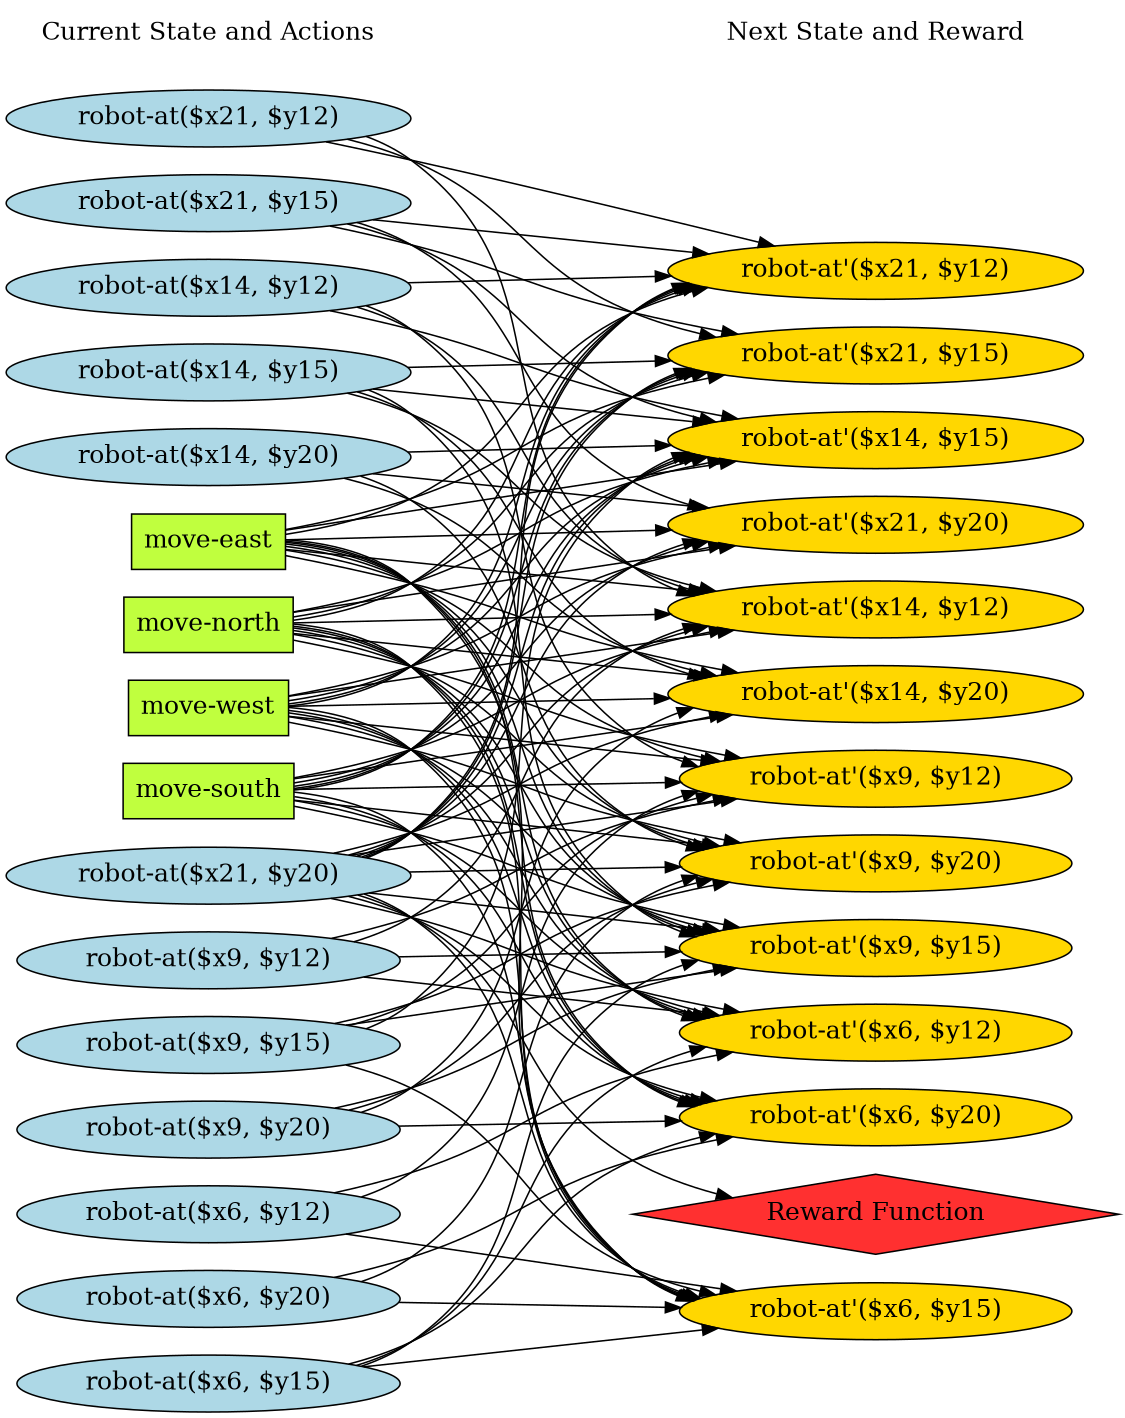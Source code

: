 digraph G {
	graph [bb="0,0,723.04,910.38",
		fontname=Helvetica,
		fontsize=16,
		rankdir=LR,
		ranksep=2.00,
		ratio=auto,
		size="7.5,10"
	];
	node [fontsize=16,
		label="\N"
	];
	{
		graph [rank=same];
		"robot-at($x14, $y15)"	[color=black,
			fillcolor=lightblue,
			height=0.51069,
			pos="131.52,673.38",
			shape=ellipse,
			style=filled,
			width=3.6534];
		"robot-at($x21, $y15)"	[color=black,
			fillcolor=lightblue,
			height=0.51069,
			pos="131.52,783.38",
			shape=ellipse,
			style=filled,
			width=3.6534];
		"Current State and Actions"	[color=black,
			fillcolor=white,
			height=0.5,
			pos="131.52,892.38",
			shape=plaintext,
			style=bold,
			width=3.2361];
		"move-east"	[color=black,
			fillcolor=olivedrab1,
			height=0.5,
			pos="131.52,564.38",
			shape=box,
			style=filled,
			width=1.3889];
		"robot-at($x9, $y15)"	[color=black,
			fillcolor=lightblue,
			height=0.51069,
			pos="131.52,238.38",
			shape=ellipse,
			style=filled,
			width=3.457];
		"move-north"	[color=black,
			fillcolor=olivedrab1,
			height=0.5,
			pos="131.52,510.38",
			shape=box,
			style=filled,
			width=1.5278];
		"move-west"	[color=black,
			fillcolor=olivedrab1,
			height=0.5,
			pos="131.52,456.38",
			shape=box,
			style=filled,
			width=1.4444];
		"robot-at($x6, $y15)"	[color=black,
			fillcolor=lightblue,
			height=0.51069,
			pos="131.52,18.385",
			shape=ellipse,
			style=filled,
			width=3.457];
		"robot-at($x14, $y12)"	[color=black,
			fillcolor=lightblue,
			height=0.51069,
			pos="131.52,728.38",
			shape=ellipse,
			style=filled,
			width=3.6534];
		"robot-at($x6, $y20)"	[color=black,
			fillcolor=lightblue,
			height=0.51069,
			pos="131.52,73.385",
			shape=ellipse,
			style=filled,
			width=3.457];
		"robot-at($x21, $y12)"	[color=black,
			fillcolor=lightblue,
			height=0.51069,
			pos="131.52,838.38",
			shape=ellipse,
			style=filled,
			width=3.6534];
		"robot-at($x14, $y20)"	[color=black,
			fillcolor=lightblue,
			height=0.51069,
			pos="131.52,618.38",
			shape=ellipse,
			style=filled,
			width=3.6534];
		"robot-at($x21, $y20)"	[color=black,
			fillcolor=lightblue,
			height=0.51069,
			pos="131.52,348.38",
			shape=ellipse,
			style=filled,
			width=3.6534];
		"move-south"	[color=black,
			fillcolor=olivedrab1,
			height=0.5,
			pos="131.52,402.38",
			shape=box,
			style=filled,
			width=1.5417];
		"robot-at($x9, $y20)"	[color=black,
			fillcolor=lightblue,
			height=0.51069,
			pos="131.52,183.38",
			shape=ellipse,
			style=filled,
			width=3.457];
		"robot-at($x9, $y12)"	[color=black,
			fillcolor=lightblue,
			height=0.51069,
			pos="131.52,293.38",
			shape=ellipse,
			style=filled,
			width=3.457];
		"robot-at($x6, $y12)"	[color=black,
			fillcolor=lightblue,
			height=0.51069,
			pos="131.52,128.38",
			shape=ellipse,
			style=filled,
			width=3.457];
	}
	{
		graph [rank=same];
		"robot-at'($x6, $y15)"	[color=black,
			fillcolor=gold1,
			height=0.51069,
			pos="565.04,66.385",
			shape=ellipse,
			style=filled,
			width=3.5355];
		"robot-at'($x14, $y15)"	[color=black,
			fillcolor=gold1,
			height=0.51069,
			pos="565.04,630.38",
			shape=ellipse,
			style=filled,
			width=3.7516];
		"robot-at'($x9, $y15)"	[color=black,
			fillcolor=gold1,
			height=0.51069,
			pos="565.04,300.38",
			shape=ellipse,
			style=filled,
			width=3.5355];
		"Next State and Reward"	[color=black,
			fillcolor=white,
			height=0.5,
			pos="565.04,892.38",
			shape=plaintext,
			style=bold,
			width=2.9167];
		"Reward Function"	[color=black,
			fillcolor=firebrick1,
			height=0.72222,
			pos="565.04,128.38",
			shape=diamond,
			style=filled,
			width=4.3889];
		"robot-at'($x21, $y15)"	[color=black,
			fillcolor=gold1,
			height=0.51069,
			pos="565.04,685.38",
			shape=ellipse,
			style=filled,
			width=3.7516];
		"robot-at'($x9, $y12)"	[color=black,
			fillcolor=gold1,
			height=0.51069,
			pos="565.04,410.38",
			shape=ellipse,
			style=filled,
			width=3.5355];
		"robot-at'($x6, $y12)"	[color=black,
			fillcolor=gold1,
			height=0.51069,
			pos="565.04,245.38",
			shape=ellipse,
			style=filled,
			width=3.5355];
		"robot-at'($x6, $y20)"	[color=black,
			fillcolor=gold1,
			height=0.51069,
			pos="565.04,190.38",
			shape=ellipse,
			style=filled,
			width=3.5355];
		"robot-at'($x9, $y20)"	[color=black,
			fillcolor=gold1,
			height=0.51069,
			pos="565.04,355.38",
			shape=ellipse,
			style=filled,
			width=3.5355];
		"robot-at'($x21, $y20)"	[color=black,
			fillcolor=gold1,
			height=0.51069,
			pos="565.04,575.38",
			shape=ellipse,
			style=filled,
			width=3.7516];
		"robot-at'($x14, $y20)"	[color=black,
			fillcolor=gold1,
			height=0.51069,
			pos="565.04,465.38",
			shape=ellipse,
			style=filled,
			width=3.7516];
		"robot-at'($x14, $y12)"	[color=black,
			fillcolor=gold1,
			height=0.51069,
			pos="565.04,520.38",
			shape=ellipse,
			style=filled,
			width=3.7516];
		"robot-at'($x21, $y12)"	[color=black,
			fillcolor=gold1,
			height=0.51069,
			pos="565.04,740.38",
			shape=ellipse,
			style=filled,
			width=3.7516];
	}
	"robot-at($x14, $y15)" -> "robot-at'($x14, $y15)"	[color=black,
		pos="e,455.61,641.19 239.19,662.76 301.73,656.52 380.87,648.64 445.38,642.21",
		style=solid];
	"robot-at($x14, $y15)" -> "robot-at'($x9, $y15)"	[color=black,
		pos="e,447.91,307.79 233.84,661.79 244.37,657.71 254.38,652.36 263.04,645.38 383.58,548.34 284.84,423.32 407.04,328.38 416.44,321.09 \
427.1,315.45 438.35,311.12",
		style=solid];
	"robot-at($x14, $y15)" -> "robot-at'($x21, $y15)"	[color=black,
		pos="e,432.5,681.73 260.82,676.95 311.6,678.36 370.15,679.99 422.18,681.44",
		style=solid];
	"robot-at($x14, $y15)" -> "robot-at'($x14, $y20)"	[color=black,
		pos="e,453.76,475.84 225.98,660.56 238.89,656.74 251.63,651.8 263.04,645.38 344.17,599.8 325.13,537.55 407.04,493.38 418.5,487.21 431.05,\
482.35 443.89,478.55",
		style=solid];
	"robot-at($x14, $y15)" -> "robot-at'($x14, $y12)"	[color=black,
		pos="e,461.79,532.25 219.27,659.64 234.18,655.91 249.29,651.23 263.04,645.38 334.06,615.19 335.52,577.34 407.04,548.38 421.15,542.67 \
436.43,538.13 451.74,534.5",
		style=solid];
	"robot-at($x21, $y15)" -> "robot-at'($x14, $y15)"	[color=black,
		pos="e,461.79,642.25 219.27,769.64 234.18,765.91 249.29,761.23 263.04,755.38 334.06,725.19 335.52,687.34 407.04,658.38 421.15,652.67 \
436.43,648.13 451.74,644.5",
		style=solid];
	"robot-at($x21, $y15)" -> "robot-at'($x21, $y15)"	[color=black,
		pos="e,476.51,699.28 207.28,768.32 225.58,764.37 245.07,759.93 263.04,755.38 327.68,739.05 342.13,728.59 407.04,713.38 426.18,708.9 446.78,\
704.75 466.56,701.09",
		style=solid];
	"robot-at($x21, $y15)" -> "robot-at'($x21, $y20)"	[color=black,
		pos="e,453.76,585.84 225.98,770.56 238.89,766.74 251.63,761.8 263.04,755.38 344.17,709.8 325.13,647.55 407.04,603.38 418.5,597.21 431.05,\
592.35 443.89,588.55",
		style=solid];
	"robot-at($x21, $y15)" -> "robot-at'($x21, $y12)"	[color=black,
		pos="e,455.61,751.19 239.19,772.76 301.73,766.52 380.87,758.64 445.38,752.21",
		style=solid];
	"Current State and Actions" -> "Next State and Reward"	[color=black,
		pos="e,459.89,892.38 248.16,892.38 310.59,892.38 387.4,892.38 449.64,892.38",
		style=invis];
	"move-east" -> "robot-at'($x6, $y15)"	[color=black,
		pos="e,444.56,72.559 181.56,565.69 208.61,563.85 241.07,557.07 263.04,537.38 417.55,398.95 250.23,229.2 407.04,93.385 415.37,86.176 424.9,\
80.557 435.06,76.207",
		style=solid];
	"move-east" -> "robot-at'($x14, $y15)"	[color=black,
		pos="e,474.52,616.69 181.6,571.89 250.09,582.37 375.88,601.61 464.45,615.15",
		style=solid];
	"move-east" -> "robot-at'($x9, $y15)"	[color=black,
		pos="e,452.21,309.01 181.77,562.9 207.76,560.08 239.13,553.25 263.04,537.38 357.04,475.03 312.2,389.45 407.04,328.38 417.9,321.4 430,\
316.03 442.55,311.92",
		style=solid];
	"move-east" -> "robot-at'($x21, $y15)"	[color=black,
		pos="e,468.88,672.4 181.55,571.82 206.33,576.26 236.66,582.73 263.04,591.38 329.94,613.32 339.85,636.37 407.04,657.38 423.5,662.53 441.24,\
666.83 458.67,670.39",
		style=solid];
	"move-east" -> "robot-at'($x9, $y12)"	[color=black,
		pos="e,463.82,421.68 181.64,558.94 206.72,555 237.29,548.37 263.04,537.38 334.48,506.92 335.19,467.87 407.04,438.38 421.79,432.34 437.84,\
427.59 453.86,423.87",
		style=solid];
	"move-east" -> "robot-at'($x6, $y12)"	[color=black,
		pos="e,449.74,253.24 181.82,563.94 208.14,561.45 239.8,554.61 263.04,537.38 370.43,457.81 298.58,351.47 407.04,273.38 417.06,266.17 428.35,\
260.62 440.17,256.38",
		style=solid];
	"move-east" -> "robot-at'($x6, $y20)"	[color=black,
		pos="e,447.89,197.76 181.71,564.67 208.31,562.44 240.29,555.61 263.04,537.38 384.45,440.13 284.31,313.96 407.04,218.38 416.43,211.08 \
427.09,205.43 438.33,201.1",
		style=solid];
	"move-east" -> "robot-at'($x9, $y20)"	[color=black,
		pos="e,456.61,365.03 181.82,561.33 207.38,558.04 238.32,551.26 263.04,537.38 344.76,491.52 324.71,428.12 407.04,383.38 419.28,376.74 \
432.77,371.62 446.54,367.69",
		style=solid];
	"move-east" -> "robot-at'($x21, $y20)"	[color=black,
		pos="e,432.19,572.02 181.6,565.64 239.77,567.12 339.25,569.65 422.17,571.77",
		style=solid];
	"move-east" -> "robot-at'($x14, $y20)"	[color=black,
		pos="e,475.64,479.23 181.73,555.32 206.29,550.52 236.37,544.2 263.04,537.38 327.88,520.81 341.99,509.07 407.04,493.38 425.84,488.85 446.06,\
484.71 465.53,481.08",
		style=solid];
	"move-east" -> "robot-at'($x14, $y12)"	[color=black,
		pos="e,456.16,531.38 181.6,559.38 245.46,552.87 359.11,541.28 445.97,532.42",
		style=solid];
	"move-east" -> "robot-at'($x21, $y12)"	[color=black,
		pos="e,457.41,729.15 181.8,568.76 207.06,572.42 237.74,579.12 263.04,591.38 338.27,627.85 331.33,676.96 407.04,712.38 419.78,718.34 433.64,\
723.04 447.68,726.74",
		style=solid];
	"robot-at($x9, $y15)" -> "robot-at'($x6, $y15)"	[color=black,
		pos="e,459.19,76.723 220.42,225.49 235.05,221.67 249.77,216.74 263.04,210.38 337.41,174.75 331.96,127.48 407.04,93.385 420.24,87.391 \
434.61,82.72 449.13,79.081",
		style=solid];
	"robot-at($x9, $y15)" -> "robot-at'($x14, $y15)"	[color=black,
		pos="e,444.13,622.03 232.34,249.17 243.46,253.35 254.01,258.95 263.04,266.38 388.49,369.63 279.82,501.34 407.04,602.38 415.34,608.97 \
424.67,614.22 434.53,618.38",
		style=solid];
	"robot-at($x9, $y15)" -> "robot-at'($x9, $y15)"	[color=black,
		pos="e,474.16,287.47 221.41,251.16 291.98,261.3 390.65,275.47 463.98,286.01",
		style=solid];
	"robot-at($x9, $y15)" -> "robot-at'($x9, $y12)"	[color=black,
		pos="e,461.28,399.71 220.4,251.33 235.03,255.14 249.76,260.05 263.04,266.38 337.23,301.74 332.25,348.33 407.04,382.38 420.89,388.69 436.03,\
393.58 451.27,397.37",
		style=solid];
	"robot-at($x9, $y15)" -> "robot-at'($x9, $y20)"	[color=black,
		pos="e,472.74,342.67 210.8,252.65 228.16,256.52 246.36,261.11 263.04,266.38 329.32,287.32 340.41,307.6 407.04,327.38 424.82,332.66 444.04,\
337.09 462.73,340.76",
		style=solid];
	"move-north" -> "robot-at'($x6, $y15)"	[color=black,
		pos="e,445.31,72.844 186.72,510.89 212.5,508.44 242.17,501.35 263.04,483.38 403.1,362.87 264.98,211.53 407.04,93.385 415.59,86.277 425.33,\
80.735 435.66,76.444",
		style=solid];
	"move-north" -> "robot-at'($x14, $y15)"	[color=black,
		pos="e,469.32,617.4 186.56,518.8 210.33,523.21 238.39,529.38 263.04,537.38 329.83,559.07 339.97,581.62 407.04,602.38 423.63,607.52 441.5,\
611.82 459.04,615.38",
		style=solid];
	"move-north" -> "robot-at'($x9, $y15)"	[color=black,
		pos="e,456.17,310.09 186.59,506.72 211.17,503.22 239.86,496.45 263.04,483.38 344.97,437.23 324.49,373.41 407.04,328.38 419.17,321.77 \
432.53,316.67 446.19,312.75",
		style=solid];
	"move-north" -> "robot-at'($x21, $y15)"	[color=black,
		pos="e,457.85,674.19 186.83,515.56 211.05,519.38 239.39,525.98 263.04,537.38 338.08,573.57 331.51,622.23 407.04,657.38 419.89,663.37 \
433.88,668.07 448.04,671.78",
		style=solid];
	"move-north" -> "robot-at'($x9, $y12)"	[color=black,
		pos="e,477.67,423.77 186.78,500.41 210.34,495.76 238.18,489.82 263.04,483.38 327.95,466.57 341.91,454.3 407.04,438.38 426.49,433.63 447.47,\
429.33 467.57,425.61",
		style=solid];
	"move-north" -> "robot-at'($x6, $y12)"	[color=black,
		pos="e,452.19,253.98 186.56,508.37 211.55,505.25 240.6,498.31 263.04,483.38 357.28,420.72 311.96,334.75 407.04,273.38 417.89,266.39 429.99,\
261.01 442.53,256.89",
		style=solid];
	"move-north" -> "robot-at'($x6, $y20)"	[color=black,
		pos="e,449.73,198.23 186.62,509.46 211.92,506.61 241.21,499.59 263.04,483.38 370.68,403.49 298.32,296.79 407.04,218.38 417.06,211.17 \
428.34,205.61 440.15,201.36",
		style=solid];
	"move-north" -> "robot-at'($x9, $y20)"	[color=black,
		pos="e,463.79,366.62 186.71,504.18 210.77,500.17 239.02,493.7 263.04,483.38 334.64,452.65 335.03,413.13 407.04,383.38 421.77,377.3 437.81,\
372.54 453.83,368.81",
		style=solid];
	"move-north" -> "robot-at'($x21, $y20)"	[color=black,
		pos="e,473.59,561.76 186.74,518.55 255.98,528.98 377.16,547.23 463.5,560.24",
		style=solid];
	"move-north" -> "robot-at'($x14, $y20)"	[color=black,
		pos="e,457.19,476.53 186.74,504.73 251.67,497.96 362.27,486.43 446.99,477.59",
		style=solid];
	"move-north" -> "robot-at'($x14, $y12)"	[color=black,
		pos="e,431.81,517.32 186.74,511.64 245.35,513 341.17,515.22 421.58,517.08",
		style=solid];
	"move-north" -> "robot-at'($x21, $y12)"	[color=black,
		pos="e,451.62,730.38 186.64,513.37 211.36,516.73 240.16,523.57 263.04,537.38 349.27,589.44 320.11,661.52 407.04,712.38 417.79,718.67 \
429.61,723.62 441.79,727.49",
		style=solid];
	"move-west" -> "robot-at'($x6, $y15)"	[color=black,
		pos="e,446.55,73.133 183.76,456.67 210.01,454.33 241,447.39 263.04,429.38 388.87,326.6 279.51,194.03 407.04,93.385 416.03,86.295 426.21,\
80.792 436.97,76.548",
		style=solid];
	"move-west" -> "robot-at'($x14, $y15)"	[color=black,
		pos="e,457.88,619.13 183.64,461.12 208.52,464.86 238.32,471.52 263.04,483.38 337.9,519.3 331.7,567.51 407.04,602.38 419.9,608.34 433.9,\
613.03 448.06,616.73",
		style=solid];
	"move-west" -> "robot-at'($x9, $y15)"	[color=black,
		pos="e,463.76,311.55 183.56,450.75 208.29,446.8 237.98,440.21 263.04,429.38 334.81,398.38 334.86,358.4 407.04,328.38 421.76,322.27 437.79,\
317.48 453.81,313.75",
		style=solid];
	"move-west" -> "robot-at'($x21, $y15)"	[color=black,
		pos="e,451.64,675.34 183.75,459.03 209.09,462.24 239.25,469.07 263.04,483.38 349.05,535.14 320.33,606.81 407.04,657.38 417.8,663.66 429.62,\
668.59 441.81,672.46",
		style=solid];
	"move-west" -> "robot-at'($x9, $y12)"	[color=black,
		pos="e,462.06,421.26 183.72,450.93 249.43,443.92 365.29,431.57 451.91,422.34",
		style=solid];
	"move-west" -> "robot-at'($x6, $y12)"	[color=black,
		pos="e,456.15,255.05 183.74,453.15 208.93,449.78 238.97,443 263.04,429.38 345.18,382.94 324.28,318.7 407.04,273.38 419.16,266.75 432.52,\
261.64 446.17,257.71",
		style=solid];
	"move-west" -> "robot-at'($x6, $y20)"	[color=black,
		pos="e,452.17,198.96 183.69,454.73 209.31,451.8 239.75,444.91 263.04,429.38 357.51,366.41 311.72,280.05 407.04,218.38 417.88,211.37 429.98,\
205.99 442.51,201.87",
		style=solid];
	"move-west" -> "robot-at'($x9, $y20)"	[color=black,
		pos="e,477.23,368.75 183.64,447.1 207.85,442.38 237.08,436.2 263.04,429.38 328.03,412.33 341.83,399.54 407.04,383.38 426.36,378.6 447.2,\
374.3 467.19,370.58",
		style=solid];
	"move-west" -> "robot-at'($x21, $y20)"	[color=black,
		pos="e,469.35,562.31 183.69,464.35 208.04,468.8 237.38,475.13 263.04,483.38 329.72,504.82 340.08,526.86 407.04,547.38 423.64,552.47 441.52,\
556.74 459.07,560.3",
		style=solid];
	"move-west" -> "robot-at'($x14, $y20)"	[color=black,
		pos="e,431.25,462.62 183.72,457.45 241.84,458.66 339.2,460.7 420.86,462.4",
		style=solid];
	"move-west" -> "robot-at'($x14, $y12)"	[color=black,
		pos="e,473.02,506.88 183.72,463.98 252.29,474.15 375.47,492.42 463.06,505.41",
		style=solid];
	"move-west" -> "robot-at'($x21, $y12)"	[color=black,
		pos="e,447.81,731.08 183.62,457.64 209.37,460.46 239.95,467.35 263.04,483.38 361.81,551.94 307.34,645.2 407.04,712.38 416.54,718.79 427.08,\
723.85 438.06,727.84",
		style=solid];
	"robot-at($x6, $y15)" -> "robot-at'($x6, $y15)"	[color=black,
		pos="e,463.64,55.216 231.52,29.397 297.81,36.77 385.14,46.484 453.67,54.107",
		style=solid];
	"robot-at($x6, $y15)" -> "robot-at'($x9, $y15)"	[color=black,
		pos="e,451.11,291.96 229.21,29.944 241.24,33.967 252.86,39.308 263.04,46.385 360.84,114.36 308.08,206.12 407.04,272.38 417.48,279.37 \
429.15,284.76 441.29,288.9",
		style=solid];
	"robot-at($x6, $y15)" -> "robot-at'($x6, $y12)"	[color=black,
		pos="e,455,236.1 225.99,30.504 238.97,34.418 251.72,39.58 263.04,46.385 348.21,97.563 321,167.7 407.04,217.38 418.81,224.18 431.84,229.4 \
445.21,233.4",
		style=solid];
	"robot-at($x6, $y15)" -> "robot-at'($x6, $y20)"	[color=black,
		pos="e,459.19,180.05 220.42,31.284 235.05,35.099 249.77,40.026 263.04,46.385 337.41,82.017 331.96,129.29 407.04,163.38 420.24,169.38 \
434.61,174.05 449.13,177.69",
		style=solid];
	"robot-at($x14, $y12)" -> "robot-at'($x14, $y15)"	[color=black,
		pos="e,476.51,644.28 207.28,713.32 225.58,709.37 245.07,704.93 263.04,700.38 327.68,684.05 342.13,673.59 407.04,658.38 426.18,653.9 446.78,\
649.75 466.56,646.09",
		style=solid];
	"robot-at($x14, $y12)" -> "robot-at'($x9, $y12)"	[color=black,
		pos="e,449.77,418.28 232.33,716.49 243.32,712.48 253.84,707.23 263.04,700.38 369.64,621.06 299.08,515.84 407.04,438.38 417.07,431.19 \
428.37,425.65 440.19,421.41",
		style=solid];
	"robot-at($x14, $y12)" -> "robot-at'($x14, $y12)"	[color=black,
		pos="e,453.76,530.84 225.98,715.56 238.89,711.74 251.63,706.8 263.04,700.38 344.17,654.8 325.13,592.55 407.04,548.38 418.5,542.21 431.05,\
537.35 443.89,533.55",
		style=solid];
	"robot-at($x14, $y12)" -> "robot-at'($x21, $y12)"	[color=black,
		pos="e,432.5,736.73 260.82,731.95 311.6,733.36 370.15,734.99 422.18,736.44",
		style=solid];
	"robot-at($x6, $y20)" -> "robot-at'($x6, $y15)"	[color=black,
		pos="e,438.39,68.423 255.31,71.393 309.26,70.518 372.79,69.487 428.15,68.589",
		style=solid];
	"robot-at($x6, $y20)" -> "robot-at'($x6, $y20)"	[color=black,
		pos="e,470.23,177.98 210.82,87.581 228.18,91.447 246.37,96.065 263.04,101.38 329.42,122.57 340.24,143.56 407.04,163.38 424.05,168.43 \
442.38,172.64 460.32,176.12",
		style=solid];
	"robot-at($x6, $y20)" -> "robot-at'($x9, $y20)"	[color=black,
		pos="e,451.11,346.96 229.21,84.944 241.24,88.967 252.86,94.308 263.04,101.38 360.84,169.36 308.08,261.12 407.04,327.38 417.48,334.37 \
429.15,339.76 441.29,343.9",
		style=solid];
	"robot-at($x21, $y12)" -> "robot-at'($x21, $y15)"	[color=black,
		pos="e,461.79,697.25 219.27,824.64 234.18,820.91 249.29,816.23 263.04,810.38 334.06,780.19 335.52,742.34 407.04,713.38 421.15,707.67 \
436.43,703.13 451.74,699.5",
		style=solid];
	"robot-at($x21, $y12)" -> "robot-at'($x14, $y12)"	[color=black,
		pos="e,446.53,529.27 232.33,826.49 243.32,822.48 253.84,817.23 263.04,810.38 369.64,731.06 299.08,625.84 407.04,548.38 416.18,541.83 \
426.36,536.65 437.04,532.58",
		style=solid];
	"robot-at($x21, $y12)" -> "robot-at'($x21, $y12)"	[color=black,
		pos="e,497.17,756.28 205.06,823.05 223.95,819 244.27,814.58 263.04,810.38 339.43,793.31 426.5,772.97 487.27,758.62",
		style=solid];
	"robot-at($x14, $y20)" -> "robot-at'($x14, $y15)"	[color=black,
		pos="e,432.5,626.73 260.82,621.95 311.6,623.36 370.15,624.99 422.18,626.44",
		style=solid];
	"robot-at($x14, $y20)" -> "robot-at'($x9, $y20)"	[color=black,
		pos="e,452.23,364.04 231.65,606.36 242.75,602.59 253.49,597.71 263.04,591.38 356.81,529.33 312.44,444.14 407.04,383.38 417.9,376.41 430.02,\
371.05 442.56,366.94",
		style=solid];
	"robot-at($x14, $y20)" -> "robot-at'($x21, $y20)"	[color=black,
		pos="e,455.61,586.19 239.19,607.76 301.73,601.52 380.87,593.64 445.38,587.21",
		style=solid];
	"robot-at($x14, $y20)" -> "robot-at'($x14, $y20)"	[color=black,
		pos="e,461.35,477.27 221.37,604.93 235.6,601.38 249.94,596.94 263.04,591.38 334.32,561.18 335.35,522.6 407.04,493.38 421.03,487.68 436.18,\
483.14 451.37,479.52",
		style=solid];
	"robot-at($x21, $y20)" -> "robot-at'($x6, $y15)"	[color=black,
		pos="e,449.89,74.346 230.91,336.27 242.33,332.32 253.35,327.14 263.04,320.38 361.08,252.1 307.63,159.65 407.04,93.385 417.21,86.607 428.55,\
81.364 440.35,77.329",
		style=solid];
	"robot-at($x21, $y20)" -> "robot-at'($x14, $y15)"	[color=black,
		pos="e,447.84,621.03 232.57,360.27 243.39,364.07 253.81,369 263.04,375.38 361.33,443.31 307.83,535.81 407.04,602.38 416.56,608.77 427.1,\
613.82 438.08,617.8",
		style=solid];
	"robot-at($x21, $y20)" -> "robot-at'($x9, $y15)"	[color=black,
		pos="e,463.75,311.54 235.06,336.98 300.85,329.66 386.24,320.16 453.54,312.68",
		style=solid];
	"robot-at($x21, $y20)" -> "Reward Function"	[pos="e,472.12,139.13 226.42,335.62 239.2,331.8 251.78,326.83 263.04,320.38 345.21,273.34 325.06,210.76 407.04,163.38 423.83,153.69 443.05,\
146.68 462.15,141.61"];
	"robot-at($x21, $y20)" -> "robot-at'($x21, $y15)"	[color=black,
		pos="e,445.88,676.71 234.5,359.93 244.73,363.82 254.49,368.86 263.04,375.38 374.96,460.7 293.96,573.62 407.04,657.38 415.9,663.95 425.8,\
669.14 436.2,673.24",
		style=solid];
	"robot-at($x21, $y20)" -> "robot-at'($x9, $y12)"	[color=black,
		pos="e,474.03,397.45 223.77,361.5 294.17,371.61 391.45,385.59 463.97,396.01",
		style=solid];
	"robot-at($x21, $y20)" -> "robot-at'($x6, $y12)"	[color=black,
		pos="e,476.8,258.72 208.76,333.43 226.66,329.53 245.59,325.09 263.04,320.38 328.04,302.86 341.75,289.78 407.04,273.38 426.23,268.57 446.93,\
264.26 466.81,260.55",
		style=solid];
	"robot-at($x21, $y20)" -> "robot-at'($x6, $y20)"	[color=black,
		pos="e,463.32,201.57 220.08,334.74 234.75,331.01 249.57,326.3 263.04,320.38 334.85,288.85 334.7,248.67 407.04,218.38 421.64,212.28 437.54,\
207.5 453.44,203.77",
		style=solid];
	"robot-at($x21, $y20)" -> "robot-at'($x9, $y20)"	[color=black,
		pos="e,438.54,353.35 262.29,350.49 314.75,351.34 375.33,352.32 428.38,353.18",
		style=solid];
	"robot-at($x21, $y20)" -> "robot-at'($x21, $y20)"	[color=black,
		pos="e,451.68,565.27 229.4,360.73 241.2,364.43 252.72,369.21 263.04,375.38 348.61,426.55 320.78,497.4 407.04,547.38 417.82,553.63 429.65,\
558.54 441.84,562.4",
		style=solid];
	"robot-at($x21, $y20)" -> "robot-at'($x14, $y20)"	[color=black,
		pos="e,469.82,452.21 214.64,362.72 230.84,366.29 247.59,370.52 263.04,375.38 329.5,396.33 340.3,417.36 407.04,437.38 423.94,442.45 442.14,\
446.73 459.97,450.3",
		style=solid];
	"robot-at($x21, $y20)" -> "robot-at'($x14, $y12)"	[color=black,
		pos="e,457.93,509.02 224.22,361.53 237.59,365.1 250.92,369.63 263.04,375.38 337.54,410.74 332.07,458.05 407.04,492.38 419.93,498.29 433.94,\
502.95 448.11,506.63",
		style=solid];
	"robot-at($x21, $y20)" -> "robot-at'($x21, $y12)"	[color=black,
		pos="e,444.12,732.05 235.93,359.74 245.72,363.68 254.98,368.79 263.04,375.38 389.13,478.49 279.55,611.02 407.04,712.38 415.34,718.98 \
424.66,724.23 434.52,728.38",
		style=solid];
	"move-south" -> "robot-at'($x6, $y15)"	[color=black,
		pos="e,447.92,73.628 187.13,401.67 212.4,398.85 241.51,391.8 263.04,375.38 374.96,290.07 293.7,176.8 407.04,93.385 416.53,86.404 427.2,\
80.999 438.4,76.838",
		style=solid];
	"move-south" -> "robot-at'($x14, $y15)"	[color=black,
		pos="e,451.66,620.31 187.24,405.52 211.82,408.92 240.32,415.76 263.04,429.38 348.83,480.84 320.56,552.11 407.04,602.38 417.81,608.64 \
429.64,613.57 441.83,617.43",
		style=solid];
	"move-south" -> "robot-at'($x9, $y15)"	[color=black,
		pos="e,476.8,313.72 187.13,392.5 210.64,387.88 238.33,381.95 263.04,375.38 328.11,358.09 341.75,344.78 407.04,328.38 426.23,323.57 446.93,\
319.26 466.81,315.55",
		style=solid];
	"move-south" -> "robot-at'($x21, $y15)"	[color=black,
		pos="e,447.82,676.06 187.13,404.07 212.11,407.13 240.98,414.1 263.04,429.38 361.57,497.62 307.59,590.51 407.04,657.38 416.55,663.78 427.09,\
668.84 438.07,672.82",
		style=solid];
	"move-south" -> "robot-at'($x9, $y12)"	[color=black,
		pos="e,438.45,408.06 187.17,403.4 247.42,404.51 346.6,406.35 428.09,407.86",
		style=solid];
	"move-south" -> "robot-at'($x6, $y12)"	[color=black,
		pos="e,463.32,256.57 187.08,396.23 211.07,392.24 239.17,385.76 263.04,375.38 334.97,344.11 334.7,303.67 407.04,273.38 421.64,267.28 437.54,\
262.5 453.44,258.77",
		style=solid];
	"move-south" -> "robot-at'($x6, $y20)"	[color=black,
		pos="e,456.13,200.01 187.27,398.7 211.71,395.19 240.1,388.41 263.04,375.38 345.39,328.65 324.07,263.99 407.04,218.38 419.15,211.73 432.5,\
206.61 446.15,202.67",
		style=solid];
	"move-south" -> "robot-at'($x9, $y20)"	[color=black,
		pos="e,462.97,366.39 187.17,396.43 253.71,389.19 367.74,376.77 452.98,367.48",
		style=solid];
	"move-south" -> "robot-at'($x21, $y20)"	[color=black,
		pos="e,457.9,564.08 187.11,407.71 211.25,411.54 239.44,418.12 263.04,429.38 337.72,465.02 331.88,512.78 407.04,547.38 419.92,553.31 433.92,\
557.99 448.08,561.68",
		style=solid];
	"move-south" -> "robot-at'($x14, $y20)"	[color=black,
		pos="e,472.15,451.97 187.17,410.36 256.11,420.43 376.02,437.93 462.09,450.5",
		style=solid];
	"move-south" -> "robot-at'($x14, $y12)"	[color=black,
		pos="e,469.79,507.3 187.15,411.06 210.78,415.48 238.57,421.59 263.04,429.38 329.61,450.58 340.19,472.11 407.04,492.38 423.92,497.5 442.12,\
501.81 459.94,505.39",
		style=solid];
	"move-south" -> "robot-at'($x21, $y12)"	[color=black,
		pos="e,445.87,731.72 187.14,403.09 212.41,405.9 241.52,412.96 263.04,429.38 375.22,515.02 293.71,628.3 407.04,712.38 415.9,718.95 425.79,\
724.15 436.19,728.26",
		style=solid];
	"robot-at($x9, $y20)" -> "robot-at'($x9, $y15)"	[color=black,
		pos="e,472.74,287.67 210.8,197.65 228.16,201.52 246.36,206.11 263.04,211.38 329.32,232.32 340.41,252.6 407.04,272.38 424.82,277.66 444.04,\
282.09 462.73,285.76",
		style=solid];
	"robot-at($x9, $y20)" -> "robot-at'($x6, $y20)"	[color=black,
		pos="e,438.39,188.35 255.31,185.38 309.26,186.25 372.79,187.28 428.15,188.18",
		style=solid];
	"robot-at($x9, $y20)" -> "robot-at'($x9, $y20)"	[color=black,
		pos="e,461.28,344.71 220.4,196.33 235.03,200.14 249.76,205.05 263.04,211.38 337.23,246.74 332.25,293.33 407.04,327.38 420.89,333.69 436.03,\
338.58 451.27,342.37",
		style=solid];
	"robot-at($x9, $y20)" -> "robot-at'($x14, $y20)"	[color=black,
		pos="e,448.26,456.13 229.21,194.94 241.24,198.97 252.86,204.31 263.04,211.38 360.84,279.36 308.08,371.12 407.04,437.38 416.75,443.88 \
427.52,449 438.74,453.01",
		style=solid];
	"robot-at($x9, $y12)" -> "robot-at'($x9, $y15)"	[color=black,
		pos="e,438.39,298.35 255.31,295.38 309.26,296.25 372.79,297.28 428.15,298.18",
		style=solid];
	"robot-at($x9, $y12)" -> "robot-at'($x9, $y12)"	[color=black,
		pos="e,472.74,397.67 210.8,307.65 228.16,311.52 246.36,316.11 263.04,321.38 329.32,342.32 340.41,362.6 407.04,382.38 424.82,387.66 444.04,\
392.09 462.73,395.76",
		style=solid];
	"robot-at($x9, $y12)" -> "robot-at'($x6, $y12)"	[color=black,
		pos="e,463.64,256.55 231.52,282.37 297.81,275 385.14,265.29 453.67,257.66",
		style=solid];
	"robot-at($x9, $y12)" -> "robot-at'($x14, $y12)"	[color=black,
		pos="e,451.7,510.24 225.99,305.5 238.97,309.42 251.72,314.58 263.04,321.38 348.21,372.56 321,442.7 407.04,492.38 417.83,498.61 429.67,\
503.52 441.86,507.37",
		style=solid];
	"robot-at($x6, $y12)" -> "robot-at'($x6, $y15)"	[color=black,
		pos="e,474.16,79.299 221.41,115.61 291.98,105.47 390.65,91.298 463.98,80.761",
		style=solid];
	"robot-at($x6, $y12)" -> "robot-at'($x9, $y12)"	[color=black,
		pos="e,451.11,401.96 229.21,139.94 241.24,143.97 252.86,149.31 263.04,156.38 360.84,224.36 308.08,316.12 407.04,382.38 417.48,389.37 \
429.15,394.76 441.29,398.9",
		style=solid];
	"robot-at($x6, $y12)" -> "robot-at'($x6, $y12)"	[color=black,
		pos="e,472.74,232.67 210.8,142.65 228.16,146.52 246.36,151.11 263.04,156.38 329.32,177.32 340.41,197.6 407.04,217.38 424.82,222.66 444.04,\
227.09 462.73,230.76",
		style=solid];
}
